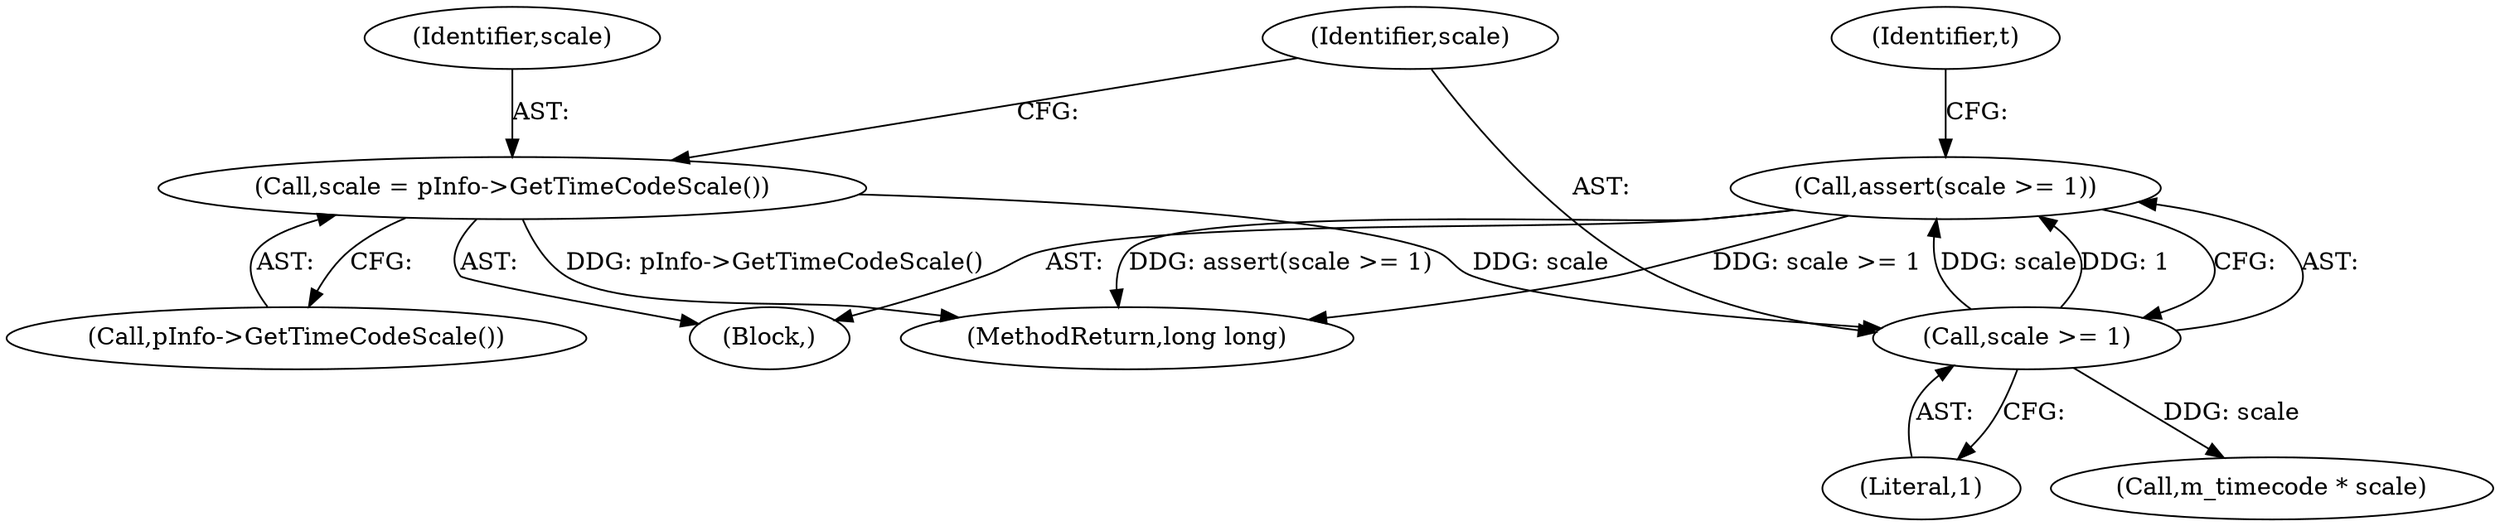 digraph "0_Android_04839626ed859623901ebd3a5fd483982186b59d_127@API" {
"1000154" [label="(Call,assert(scale >= 1))"];
"1000155" [label="(Call,scale >= 1)"];
"1000151" [label="(Call,scale = pInfo->GetTimeCodeScale())"];
"1000154" [label="(Call,assert(scale >= 1))"];
"1000166" [label="(MethodReturn,long long)"];
"1000155" [label="(Call,scale >= 1)"];
"1000134" [label="(Block,)"];
"1000157" [label="(Literal,1)"];
"1000153" [label="(Call,pInfo->GetTimeCodeScale())"];
"1000152" [label="(Identifier,scale)"];
"1000161" [label="(Call,m_timecode * scale)"];
"1000156" [label="(Identifier,scale)"];
"1000151" [label="(Call,scale = pInfo->GetTimeCodeScale())"];
"1000160" [label="(Identifier,t)"];
"1000154" -> "1000134"  [label="AST: "];
"1000154" -> "1000155"  [label="CFG: "];
"1000155" -> "1000154"  [label="AST: "];
"1000160" -> "1000154"  [label="CFG: "];
"1000154" -> "1000166"  [label="DDG: scale >= 1"];
"1000154" -> "1000166"  [label="DDG: assert(scale >= 1)"];
"1000155" -> "1000154"  [label="DDG: scale"];
"1000155" -> "1000154"  [label="DDG: 1"];
"1000155" -> "1000157"  [label="CFG: "];
"1000156" -> "1000155"  [label="AST: "];
"1000157" -> "1000155"  [label="AST: "];
"1000151" -> "1000155"  [label="DDG: scale"];
"1000155" -> "1000161"  [label="DDG: scale"];
"1000151" -> "1000134"  [label="AST: "];
"1000151" -> "1000153"  [label="CFG: "];
"1000152" -> "1000151"  [label="AST: "];
"1000153" -> "1000151"  [label="AST: "];
"1000156" -> "1000151"  [label="CFG: "];
"1000151" -> "1000166"  [label="DDG: pInfo->GetTimeCodeScale()"];
}
